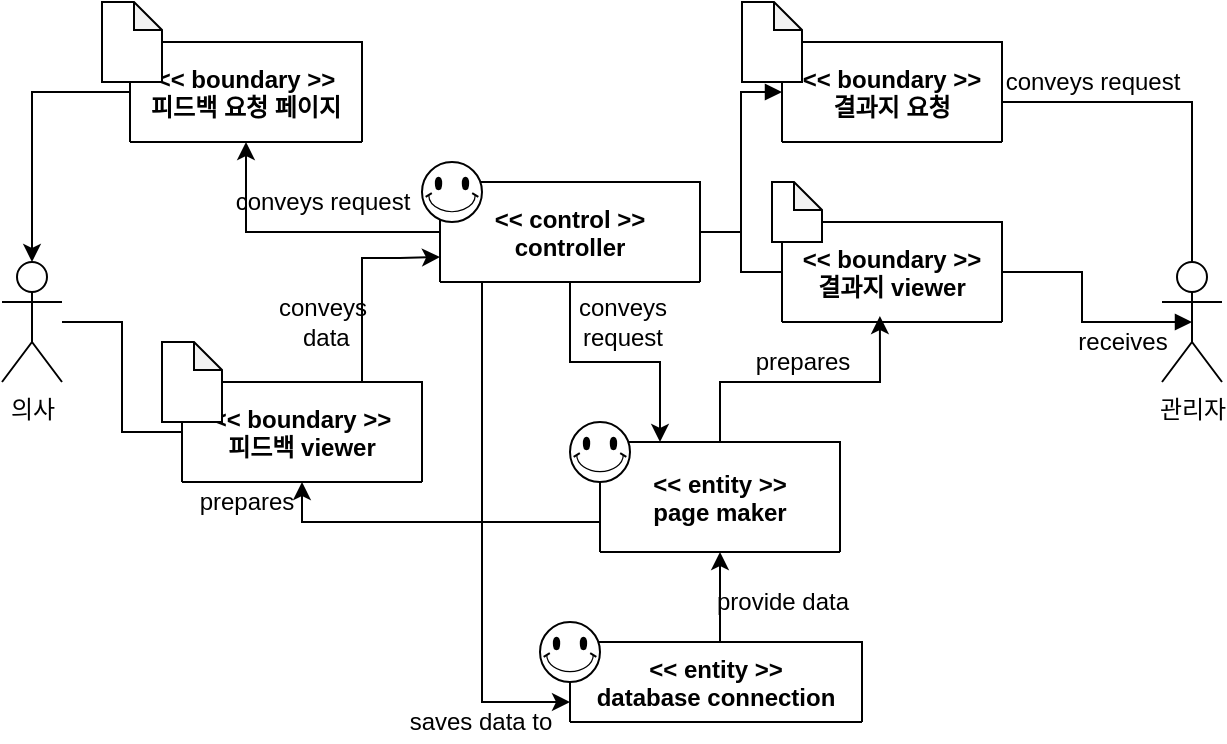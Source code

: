 <mxfile version="14.6.6" type="github">
  <diagram id="2snBoPdIVIojASlzs4ji" name="Page-1">
    <mxGraphModel dx="946" dy="544" grid="1" gridSize="10" guides="1" tooltips="1" connect="1" arrows="1" fold="1" page="1" pageScale="1" pageWidth="827" pageHeight="1169" math="0" shadow="0">
      <root>
        <mxCell id="0" />
        <mxCell id="1" parent="0" />
        <mxCell id="pNh5RsfMhSHscX6KeP78-1" value="의사" style="shape=umlActor;verticalLabelPosition=bottom;verticalAlign=top;html=1;outlineConnect=0;" parent="1" vertex="1">
          <mxGeometry x="130" y="200" width="30" height="60" as="geometry" />
        </mxCell>
        <mxCell id="pNh5RsfMhSHscX6KeP78-2" value="관리자" style="shape=umlActor;verticalLabelPosition=bottom;verticalAlign=top;html=1;outlineConnect=0;" parent="1" vertex="1">
          <mxGeometry x="710" y="200" width="30" height="60" as="geometry" />
        </mxCell>
        <mxCell id="pNh5RsfMhSHscX6KeP78-14" style="edgeStyle=orthogonalEdgeStyle;rounded=0;orthogonalLoop=1;jettySize=auto;html=1;entryX=0;entryY=0.5;entryDx=0;entryDy=0;endArrow=block;endFill=1;" parent="1" source="pNh5RsfMhSHscX6KeP78-3" target="pNh5RsfMhSHscX6KeP78-9" edge="1">
          <mxGeometry relative="1" as="geometry" />
        </mxCell>
        <mxCell id="pNh5RsfMhSHscX6KeP78-17" style="edgeStyle=orthogonalEdgeStyle;rounded=0;orthogonalLoop=1;jettySize=auto;html=1;endArrow=none;endFill=0;" parent="1" source="pNh5RsfMhSHscX6KeP78-3" target="pNh5RsfMhSHscX6KeP78-16" edge="1">
          <mxGeometry relative="1" as="geometry" />
        </mxCell>
        <mxCell id="9H2vDyvUipclMlkeoAgt-2" style="edgeStyle=orthogonalEdgeStyle;rounded=0;orthogonalLoop=1;jettySize=auto;html=1;" edge="1" parent="1" source="pNh5RsfMhSHscX6KeP78-3" target="pNh5RsfMhSHscX6KeP78-7">
          <mxGeometry relative="1" as="geometry" />
        </mxCell>
        <mxCell id="9H2vDyvUipclMlkeoAgt-18" style="edgeStyle=orthogonalEdgeStyle;rounded=0;orthogonalLoop=1;jettySize=auto;html=1;entryX=0;entryY=0.75;entryDx=0;entryDy=0;" edge="1" parent="1" source="pNh5RsfMhSHscX6KeP78-3" target="pNh5RsfMhSHscX6KeP78-6">
          <mxGeometry relative="1" as="geometry">
            <Array as="points">
              <mxPoint x="370" y="420" />
            </Array>
          </mxGeometry>
        </mxCell>
        <mxCell id="9H2vDyvUipclMlkeoAgt-21" style="edgeStyle=orthogonalEdgeStyle;rounded=0;orthogonalLoop=1;jettySize=auto;html=1;entryX=0.25;entryY=0;entryDx=0;entryDy=0;" edge="1" parent="1" source="pNh5RsfMhSHscX6KeP78-3" target="9H2vDyvUipclMlkeoAgt-1">
          <mxGeometry relative="1" as="geometry" />
        </mxCell>
        <mxCell id="pNh5RsfMhSHscX6KeP78-3" value="&lt;&lt; control &gt;&gt;&#xa;controller" style="swimlane;startSize=50;" parent="1" vertex="1">
          <mxGeometry x="349" y="160" width="130" height="50" as="geometry" />
        </mxCell>
        <mxCell id="9H2vDyvUipclMlkeoAgt-11" style="edgeStyle=orthogonalEdgeStyle;rounded=0;orthogonalLoop=1;jettySize=auto;html=1;exitX=0.5;exitY=0;exitDx=0;exitDy=0;" edge="1" parent="1" source="pNh5RsfMhSHscX6KeP78-6" target="9H2vDyvUipclMlkeoAgt-1">
          <mxGeometry relative="1" as="geometry">
            <Array as="points">
              <mxPoint x="489" y="390" />
            </Array>
          </mxGeometry>
        </mxCell>
        <mxCell id="pNh5RsfMhSHscX6KeP78-6" value="&lt;&lt; entity &gt;&gt;&#xa;database connection" style="swimlane;startSize=40;" parent="1" vertex="1">
          <mxGeometry x="414" y="390" width="146" height="40" as="geometry" />
        </mxCell>
        <mxCell id="pNh5RsfMhSHscX6KeP78-25" value="" style="verticalLabelPosition=bottom;verticalAlign=top;html=1;shape=mxgraph.basic.smiley" parent="pNh5RsfMhSHscX6KeP78-6" vertex="1">
          <mxGeometry x="-15" y="-10" width="30" height="30" as="geometry" />
        </mxCell>
        <mxCell id="pNh5RsfMhSHscX6KeP78-11" style="edgeStyle=orthogonalEdgeStyle;rounded=0;orthogonalLoop=1;jettySize=auto;html=1;" parent="1" source="pNh5RsfMhSHscX6KeP78-7" target="pNh5RsfMhSHscX6KeP78-1" edge="1">
          <mxGeometry relative="1" as="geometry" />
        </mxCell>
        <mxCell id="pNh5RsfMhSHscX6KeP78-7" value="&lt;&lt; boundary &gt;&gt;&#xa;피드백 요청 페이지" style="swimlane;startSize=50;" parent="1" vertex="1">
          <mxGeometry x="194" y="90" width="116" height="50" as="geometry" />
        </mxCell>
        <mxCell id="pNh5RsfMhSHscX6KeP78-12" style="edgeStyle=orthogonalEdgeStyle;rounded=0;orthogonalLoop=1;jettySize=auto;html=1;endArrow=none;endFill=0;" parent="1" source="pNh5RsfMhSHscX6KeP78-8" target="pNh5RsfMhSHscX6KeP78-1" edge="1">
          <mxGeometry relative="1" as="geometry" />
        </mxCell>
        <mxCell id="9H2vDyvUipclMlkeoAgt-3" style="edgeStyle=orthogonalEdgeStyle;rounded=0;orthogonalLoop=1;jettySize=auto;html=1;entryX=0;entryY=0.75;entryDx=0;entryDy=0;" edge="1" parent="1" source="pNh5RsfMhSHscX6KeP78-8" target="pNh5RsfMhSHscX6KeP78-3">
          <mxGeometry relative="1" as="geometry">
            <Array as="points">
              <mxPoint x="310" y="198" />
              <mxPoint x="329" y="198" />
            </Array>
          </mxGeometry>
        </mxCell>
        <mxCell id="pNh5RsfMhSHscX6KeP78-8" value="&lt;&lt; boundary &gt;&gt;&#xa;피드백 viewer" style="swimlane;startSize=50;" parent="1" vertex="1">
          <mxGeometry x="220" y="260" width="120" height="50" as="geometry" />
        </mxCell>
        <mxCell id="9H2vDyvUipclMlkeoAgt-14" value="" style="shape=note;whiteSpace=wrap;html=1;backgroundOutline=1;darkOpacity=0.05;size=14;" vertex="1" parent="pNh5RsfMhSHscX6KeP78-8">
          <mxGeometry x="-10" y="-20" width="30" height="40" as="geometry" />
        </mxCell>
        <mxCell id="pNh5RsfMhSHscX6KeP78-15" style="edgeStyle=orthogonalEdgeStyle;rounded=0;orthogonalLoop=1;jettySize=auto;html=1;entryX=0.5;entryY=0;entryDx=0;entryDy=0;entryPerimeter=0;endArrow=none;endFill=0;" parent="1" source="pNh5RsfMhSHscX6KeP78-9" target="pNh5RsfMhSHscX6KeP78-2" edge="1">
          <mxGeometry relative="1" as="geometry">
            <Array as="points">
              <mxPoint x="725" y="120" />
            </Array>
          </mxGeometry>
        </mxCell>
        <mxCell id="pNh5RsfMhSHscX6KeP78-9" value="&lt;&lt; boundary &gt;&gt;&#xa;결과지 요청" style="swimlane;startSize=50;" parent="1" vertex="1">
          <mxGeometry x="520" y="90" width="110" height="50" as="geometry" />
        </mxCell>
        <mxCell id="pNh5RsfMhSHscX6KeP78-18" style="edgeStyle=orthogonalEdgeStyle;rounded=0;orthogonalLoop=1;jettySize=auto;html=1;entryX=0.5;entryY=0.5;entryDx=0;entryDy=0;entryPerimeter=0;endArrow=block;endFill=1;" parent="1" source="pNh5RsfMhSHscX6KeP78-16" target="pNh5RsfMhSHscX6KeP78-2" edge="1">
          <mxGeometry relative="1" as="geometry" />
        </mxCell>
        <mxCell id="pNh5RsfMhSHscX6KeP78-16" value="&lt;&lt; boundary &gt;&gt;&#xa;결과지 viewer" style="swimlane;startSize=50;" parent="1" vertex="1">
          <mxGeometry x="520" y="180" width="110" height="50" as="geometry" />
        </mxCell>
        <mxCell id="9H2vDyvUipclMlkeoAgt-15" value="" style="shape=note;whiteSpace=wrap;html=1;backgroundOutline=1;darkOpacity=0.05;size=14;" vertex="1" parent="pNh5RsfMhSHscX6KeP78-16">
          <mxGeometry x="-5" y="-20" width="25" height="30" as="geometry" />
        </mxCell>
        <mxCell id="pNh5RsfMhSHscX6KeP78-28" value="" style="verticalLabelPosition=bottom;verticalAlign=top;html=1;shape=mxgraph.basic.smiley" parent="1" vertex="1">
          <mxGeometry x="340" y="150" width="30" height="30" as="geometry" />
        </mxCell>
        <mxCell id="pNh5RsfMhSHscX6KeP78-29" value="conveys request" style="text;html=1;align=center;verticalAlign=middle;resizable=0;points=[];autosize=1;strokeColor=none;" parent="1" vertex="1">
          <mxGeometry x="240" y="160" width="100" height="20" as="geometry" />
        </mxCell>
        <mxCell id="pNh5RsfMhSHscX6KeP78-30" value="conveys request" style="text;html=1;align=center;verticalAlign=middle;resizable=0;points=[];autosize=1;strokeColor=none;" parent="1" vertex="1">
          <mxGeometry x="625" y="100" width="100" height="20" as="geometry" />
        </mxCell>
        <mxCell id="pNh5RsfMhSHscX6KeP78-33" value="provide data" style="text;html=1;align=center;verticalAlign=middle;resizable=0;points=[];autosize=1;strokeColor=none;" parent="1" vertex="1">
          <mxGeometry x="480" y="360" width="80" height="20" as="geometry" />
        </mxCell>
        <mxCell id="9H2vDyvUipclMlkeoAgt-5" style="edgeStyle=orthogonalEdgeStyle;rounded=0;orthogonalLoop=1;jettySize=auto;html=1;entryX=0.5;entryY=1;entryDx=0;entryDy=0;" edge="1" parent="1" source="9H2vDyvUipclMlkeoAgt-1" target="pNh5RsfMhSHscX6KeP78-8">
          <mxGeometry relative="1" as="geometry">
            <Array as="points">
              <mxPoint x="280" y="330" />
            </Array>
          </mxGeometry>
        </mxCell>
        <mxCell id="9H2vDyvUipclMlkeoAgt-9" style="edgeStyle=orthogonalEdgeStyle;rounded=0;orthogonalLoop=1;jettySize=auto;html=1;entryX=0.445;entryY=0.94;entryDx=0;entryDy=0;entryPerimeter=0;" edge="1" parent="1" source="9H2vDyvUipclMlkeoAgt-1" target="pNh5RsfMhSHscX6KeP78-16">
          <mxGeometry relative="1" as="geometry" />
        </mxCell>
        <mxCell id="9H2vDyvUipclMlkeoAgt-1" value="&lt;&lt; entity &gt;&gt;&#xa;page maker" style="swimlane;startSize=55;" vertex="1" parent="1">
          <mxGeometry x="429" y="290" width="120" height="55" as="geometry" />
        </mxCell>
        <mxCell id="pNh5RsfMhSHscX6KeP78-26" value="" style="verticalLabelPosition=bottom;verticalAlign=top;html=1;shape=mxgraph.basic.smiley" parent="9H2vDyvUipclMlkeoAgt-1" vertex="1">
          <mxGeometry x="-15" y="-10" width="30" height="30" as="geometry" />
        </mxCell>
        <mxCell id="9H2vDyvUipclMlkeoAgt-4" value="receives" style="text;html=1;align=center;verticalAlign=middle;resizable=0;points=[];autosize=1;strokeColor=none;" vertex="1" parent="1">
          <mxGeometry x="660" y="230" width="60" height="20" as="geometry" />
        </mxCell>
        <mxCell id="9H2vDyvUipclMlkeoAgt-6" value="prepares" style="text;html=1;align=center;verticalAlign=middle;resizable=0;points=[];autosize=1;strokeColor=none;" vertex="1" parent="1">
          <mxGeometry x="222" y="310" width="60" height="20" as="geometry" />
        </mxCell>
        <mxCell id="9H2vDyvUipclMlkeoAgt-10" value="prepares" style="text;html=1;align=center;verticalAlign=middle;resizable=0;points=[];autosize=1;strokeColor=none;" vertex="1" parent="1">
          <mxGeometry x="500" y="240" width="60" height="20" as="geometry" />
        </mxCell>
        <mxCell id="9H2vDyvUipclMlkeoAgt-12" value="" style="shape=note;whiteSpace=wrap;html=1;backgroundOutline=1;darkOpacity=0.05;size=14;" vertex="1" parent="1">
          <mxGeometry x="180" y="70" width="30" height="40" as="geometry" />
        </mxCell>
        <mxCell id="9H2vDyvUipclMlkeoAgt-17" value="saves data to" style="text;html=1;align=center;verticalAlign=middle;resizable=0;points=[];autosize=1;strokeColor=none;" vertex="1" parent="1">
          <mxGeometry x="324" y="420" width="90" height="20" as="geometry" />
        </mxCell>
        <mxCell id="pNh5RsfMhSHscX6KeP78-31" value="conveys &lt;br&gt;request" style="text;html=1;align=center;verticalAlign=middle;resizable=0;points=[];autosize=1;strokeColor=none;" parent="1" vertex="1">
          <mxGeometry x="410" y="215" width="60" height="30" as="geometry" />
        </mxCell>
        <mxCell id="9H2vDyvUipclMlkeoAgt-22" value="conveys&lt;br&gt;&amp;nbsp;data" style="text;html=1;align=center;verticalAlign=middle;resizable=0;points=[];autosize=1;strokeColor=none;" vertex="1" parent="1">
          <mxGeometry x="260" y="215" width="60" height="30" as="geometry" />
        </mxCell>
        <mxCell id="9H2vDyvUipclMlkeoAgt-13" value="" style="shape=note;whiteSpace=wrap;html=1;backgroundOutline=1;darkOpacity=0.05;size=14;" vertex="1" parent="1">
          <mxGeometry x="500" y="70" width="30" height="40" as="geometry" />
        </mxCell>
      </root>
    </mxGraphModel>
  </diagram>
</mxfile>
